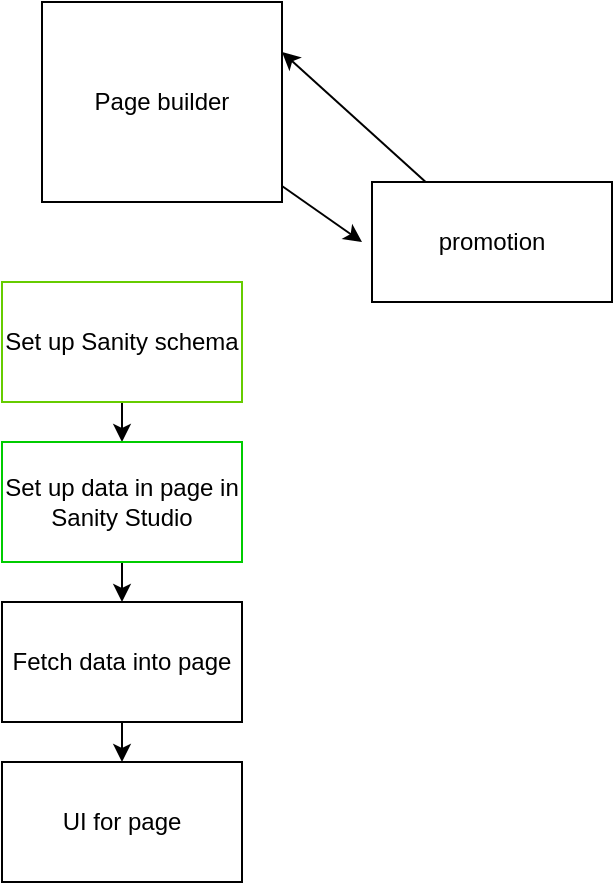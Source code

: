 <mxfile>
    <diagram id="m0ipzveT2vEaf7jIWYRw" name="Page-1">
        <mxGraphModel dx="347" dy="257" grid="1" gridSize="10" guides="1" tooltips="1" connect="1" arrows="1" fold="1" page="1" pageScale="1" pageWidth="850" pageHeight="1100" math="0" shadow="0">
            <root>
                <mxCell id="0"/>
                <mxCell id="1" parent="0"/>
                <mxCell id="12" style="edgeStyle=none;html=1;entryX=0.5;entryY=0;entryDx=0;entryDy=0;" parent="1" source="2" target="3" edge="1">
                    <mxGeometry relative="1" as="geometry"/>
                </mxCell>
                <mxCell id="2" value="Set up Sanity schema" style="rounded=0;whiteSpace=wrap;html=1;strokeColor=#66CC00;" parent="1" vertex="1">
                    <mxGeometry x="120" y="170" width="120" height="60" as="geometry"/>
                </mxCell>
                <mxCell id="13" style="edgeStyle=none;html=1;entryX=0.5;entryY=0;entryDx=0;entryDy=0;" parent="1" source="3" target="4" edge="1">
                    <mxGeometry relative="1" as="geometry"/>
                </mxCell>
                <mxCell id="3" value="Set up data in page in Sanity Studio" style="rounded=0;whiteSpace=wrap;html=1;strokeColor=#00CC00;" parent="1" vertex="1">
                    <mxGeometry x="120" y="250" width="120" height="60" as="geometry"/>
                </mxCell>
                <mxCell id="10" value="" style="edgeStyle=none;html=1;" parent="1" source="4" target="5" edge="1">
                    <mxGeometry relative="1" as="geometry"/>
                </mxCell>
                <mxCell id="4" value="Fetch data into page" style="rounded=0;whiteSpace=wrap;html=1;" parent="1" vertex="1">
                    <mxGeometry x="120" y="330" width="120" height="60" as="geometry"/>
                </mxCell>
                <mxCell id="5" value="UI for page" style="rounded=0;whiteSpace=wrap;html=1;" parent="1" vertex="1">
                    <mxGeometry x="120" y="410" width="120" height="60" as="geometry"/>
                </mxCell>
                <mxCell id="17" style="edgeStyle=none;html=1;" parent="1" source="14" edge="1">
                    <mxGeometry relative="1" as="geometry">
                        <mxPoint x="300" y="150" as="targetPoint"/>
                    </mxGeometry>
                </mxCell>
                <mxCell id="14" value="Page builder" style="rounded=0;whiteSpace=wrap;html=1;" parent="1" vertex="1">
                    <mxGeometry x="140" y="30" width="120" height="100" as="geometry"/>
                </mxCell>
                <mxCell id="18" style="edgeStyle=none;html=1;entryX=1;entryY=0.25;entryDx=0;entryDy=0;" parent="1" source="15" target="14" edge="1">
                    <mxGeometry relative="1" as="geometry"/>
                </mxCell>
                <mxCell id="15" value="promotion" style="rounded=0;whiteSpace=wrap;html=1;" parent="1" vertex="1">
                    <mxGeometry x="305" y="120" width="120" height="60" as="geometry"/>
                </mxCell>
            </root>
        </mxGraphModel>
    </diagram>
</mxfile>